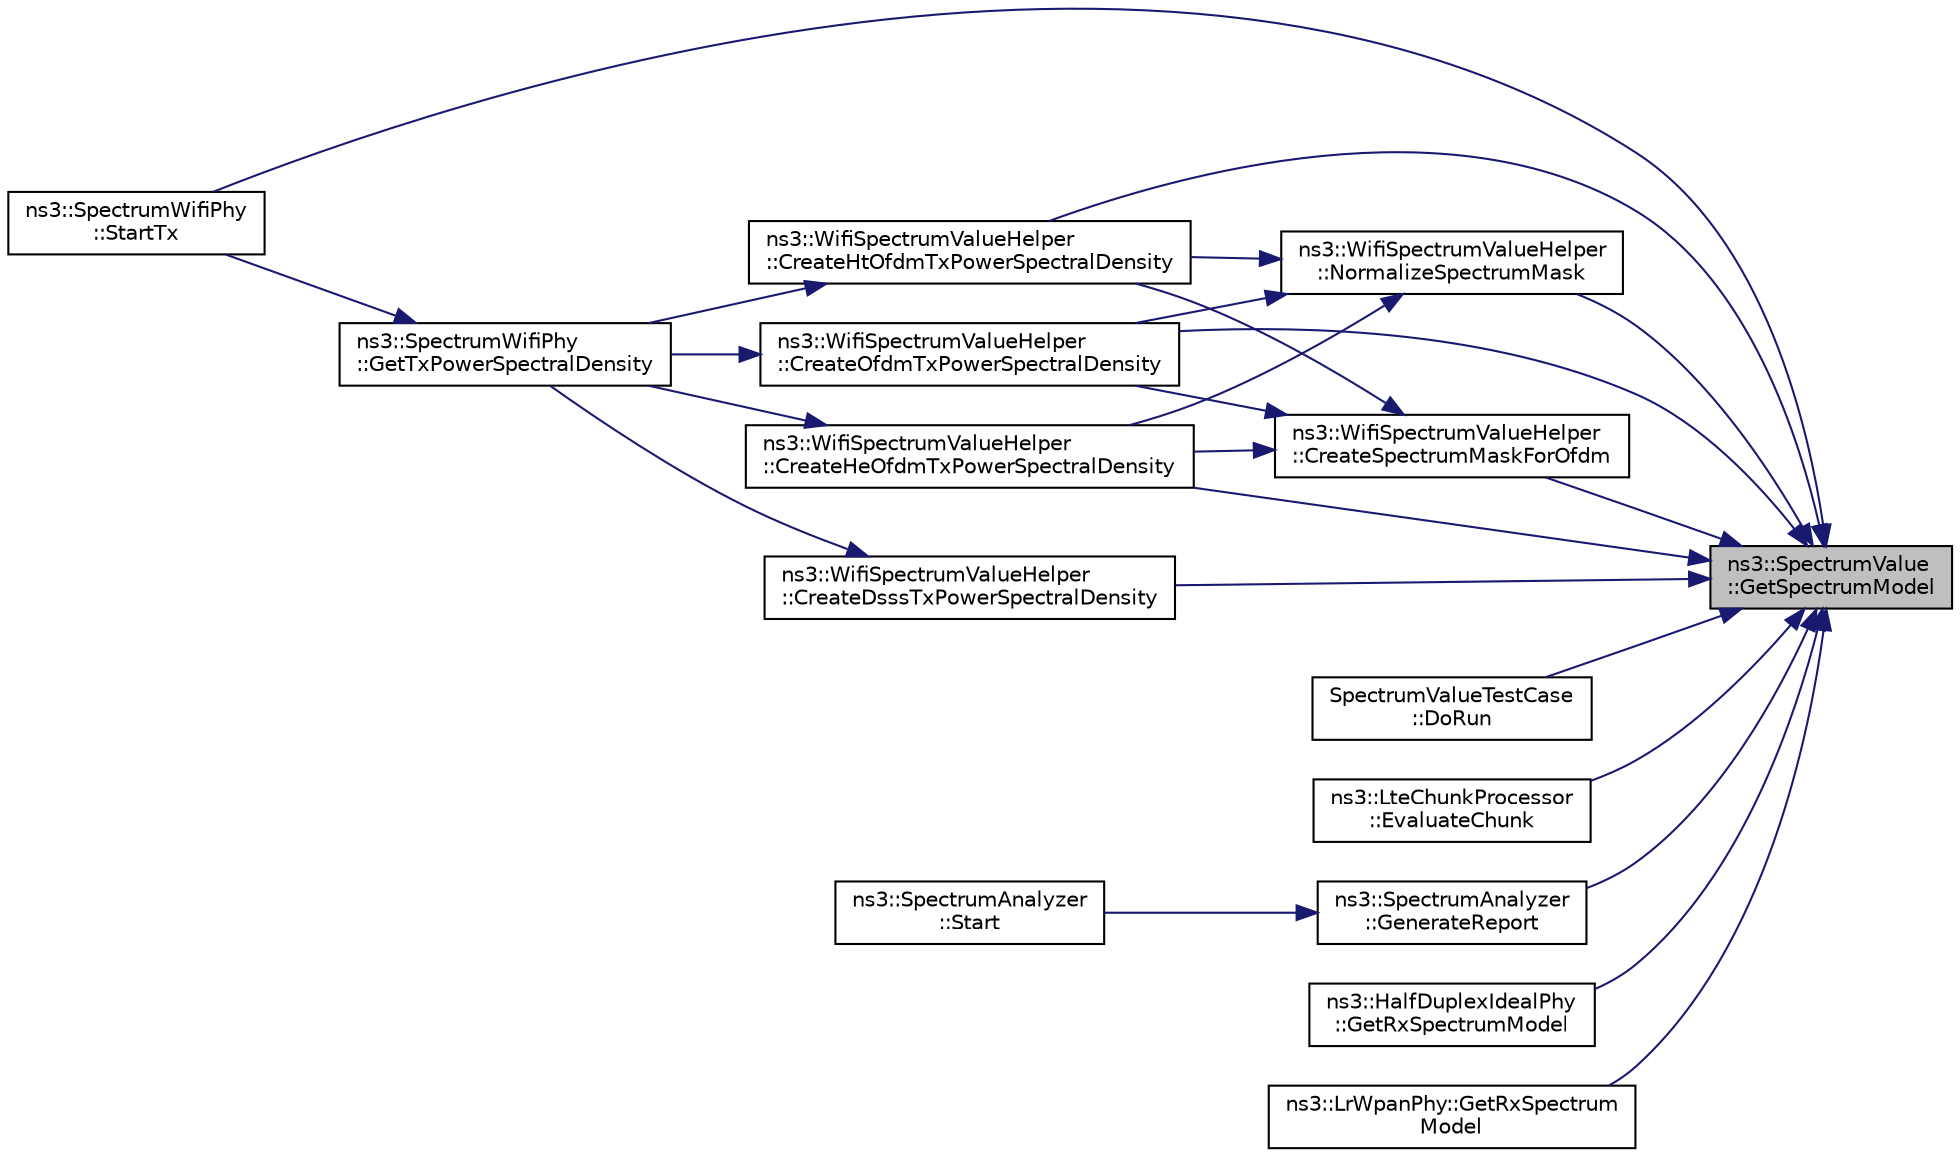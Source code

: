 digraph "ns3::SpectrumValue::GetSpectrumModel"
{
 // LATEX_PDF_SIZE
  edge [fontname="Helvetica",fontsize="10",labelfontname="Helvetica",labelfontsize="10"];
  node [fontname="Helvetica",fontsize="10",shape=record];
  rankdir="RL";
  Node1 [label="ns3::SpectrumValue\l::GetSpectrumModel",height=0.2,width=0.4,color="black", fillcolor="grey75", style="filled", fontcolor="black",tooltip=" "];
  Node1 -> Node2 [dir="back",color="midnightblue",fontsize="10",style="solid",fontname="Helvetica"];
  Node2 [label="ns3::WifiSpectrumValueHelper\l::CreateDsssTxPowerSpectralDensity",height=0.2,width=0.4,color="black", fillcolor="white", style="filled",URL="$classns3_1_1_wifi_spectrum_value_helper.html#a706cda1891b2a01f5a15fcdd19faeac7",tooltip="Create a transmit power spectral density corresponding to DSSS."];
  Node2 -> Node3 [dir="back",color="midnightblue",fontsize="10",style="solid",fontname="Helvetica"];
  Node3 [label="ns3::SpectrumWifiPhy\l::GetTxPowerSpectralDensity",height=0.2,width=0.4,color="black", fillcolor="white", style="filled",URL="$classns3_1_1_spectrum_wifi_phy.html#af7c8a563ff2863fea37501f98a81b945",tooltip=" "];
  Node3 -> Node4 [dir="back",color="midnightblue",fontsize="10",style="solid",fontname="Helvetica"];
  Node4 [label="ns3::SpectrumWifiPhy\l::StartTx",height=0.2,width=0.4,color="black", fillcolor="white", style="filled",URL="$classns3_1_1_spectrum_wifi_phy.html#a2506b7651bed80b5db10843389bab297",tooltip=" "];
  Node1 -> Node5 [dir="back",color="midnightblue",fontsize="10",style="solid",fontname="Helvetica"];
  Node5 [label="ns3::WifiSpectrumValueHelper\l::CreateHeOfdmTxPowerSpectralDensity",height=0.2,width=0.4,color="black", fillcolor="white", style="filled",URL="$classns3_1_1_wifi_spectrum_value_helper.html#acca944ea88c14ee8669a6b5bef802b5a",tooltip="Create a transmit power spectral density corresponding to OFDM High Efficiency (HE) (802...."];
  Node5 -> Node3 [dir="back",color="midnightblue",fontsize="10",style="solid",fontname="Helvetica"];
  Node1 -> Node6 [dir="back",color="midnightblue",fontsize="10",style="solid",fontname="Helvetica"];
  Node6 [label="ns3::WifiSpectrumValueHelper\l::CreateHtOfdmTxPowerSpectralDensity",height=0.2,width=0.4,color="black", fillcolor="white", style="filled",URL="$classns3_1_1_wifi_spectrum_value_helper.html#a3e92344d014f4d9e0dd5eb378d83c233",tooltip="Create a transmit power spectral density corresponding to OFDM High Throughput (HT) (802...."];
  Node6 -> Node3 [dir="back",color="midnightblue",fontsize="10",style="solid",fontname="Helvetica"];
  Node1 -> Node7 [dir="back",color="midnightblue",fontsize="10",style="solid",fontname="Helvetica"];
  Node7 [label="ns3::WifiSpectrumValueHelper\l::CreateOfdmTxPowerSpectralDensity",height=0.2,width=0.4,color="black", fillcolor="white", style="filled",URL="$classns3_1_1_wifi_spectrum_value_helper.html#a417b77822e470fef852941c82fa0c33d",tooltip="Create a transmit power spectral density corresponding to OFDM (802.11a/g)."];
  Node7 -> Node3 [dir="back",color="midnightblue",fontsize="10",style="solid",fontname="Helvetica"];
  Node1 -> Node8 [dir="back",color="midnightblue",fontsize="10",style="solid",fontname="Helvetica"];
  Node8 [label="ns3::WifiSpectrumValueHelper\l::CreateSpectrumMaskForOfdm",height=0.2,width=0.4,color="black", fillcolor="white", style="filled",URL="$classns3_1_1_wifi_spectrum_value_helper.html#aec7194335b0eee47e1e5f67df4d1971d",tooltip="Create a transmit power spectral density corresponding to OFDM transmit spectrum mask requirements fo..."];
  Node8 -> Node5 [dir="back",color="midnightblue",fontsize="10",style="solid",fontname="Helvetica"];
  Node8 -> Node6 [dir="back",color="midnightblue",fontsize="10",style="solid",fontname="Helvetica"];
  Node8 -> Node7 [dir="back",color="midnightblue",fontsize="10",style="solid",fontname="Helvetica"];
  Node1 -> Node9 [dir="back",color="midnightblue",fontsize="10",style="solid",fontname="Helvetica"];
  Node9 [label="SpectrumValueTestCase\l::DoRun",height=0.2,width=0.4,color="black", fillcolor="white", style="filled",URL="$class_spectrum_value_test_case.html#a9c8f444c8454b488a12e934a18fb9555",tooltip="Implementation to actually run this TestCase."];
  Node1 -> Node10 [dir="back",color="midnightblue",fontsize="10",style="solid",fontname="Helvetica"];
  Node10 [label="ns3::LteChunkProcessor\l::EvaluateChunk",height=0.2,width=0.4,color="black", fillcolor="white", style="filled",URL="$classns3_1_1_lte_chunk_processor.html#a8824858ef66b80bfa97c6059ca82822a",tooltip="Collect SpectrumValue and duration of signal."];
  Node1 -> Node11 [dir="back",color="midnightblue",fontsize="10",style="solid",fontname="Helvetica"];
  Node11 [label="ns3::SpectrumAnalyzer\l::GenerateReport",height=0.2,width=0.4,color="black", fillcolor="white", style="filled",URL="$classns3_1_1_spectrum_analyzer.html#a77ec2c9171d4074ab310bc2924e6450b",tooltip="Generates a report of the data collected so far."];
  Node11 -> Node12 [dir="back",color="midnightblue",fontsize="10",style="solid",fontname="Helvetica"];
  Node12 [label="ns3::SpectrumAnalyzer\l::Start",height=0.2,width=0.4,color="black", fillcolor="white", style="filled",URL="$classns3_1_1_spectrum_analyzer.html#a0576e43ca1e4630370d6d5952ea30bd5",tooltip="Start the spectrum analyzer."];
  Node1 -> Node13 [dir="back",color="midnightblue",fontsize="10",style="solid",fontname="Helvetica"];
  Node13 [label="ns3::HalfDuplexIdealPhy\l::GetRxSpectrumModel",height=0.2,width=0.4,color="black", fillcolor="white", style="filled",URL="$classns3_1_1_half_duplex_ideal_phy.html#a8455f9dc433d02795f1848bd50ff8262",tooltip=" "];
  Node1 -> Node14 [dir="back",color="midnightblue",fontsize="10",style="solid",fontname="Helvetica"];
  Node14 [label="ns3::LrWpanPhy::GetRxSpectrum\lModel",height=0.2,width=0.4,color="black", fillcolor="white", style="filled",URL="$classns3_1_1_lr_wpan_phy.html#a6083b11159b6b4214c6344fbddf96eec",tooltip=" "];
  Node1 -> Node15 [dir="back",color="midnightblue",fontsize="10",style="solid",fontname="Helvetica"];
  Node15 [label="ns3::WifiSpectrumValueHelper\l::NormalizeSpectrumMask",height=0.2,width=0.4,color="black", fillcolor="white", style="filled",URL="$classns3_1_1_wifi_spectrum_value_helper.html#ac51022689a4444005d0d019353104cdd",tooltip="Normalize the transmit spectrum mask generated by CreateSpectrumMaskForOfdm so that the total transmi..."];
  Node15 -> Node5 [dir="back",color="midnightblue",fontsize="10",style="solid",fontname="Helvetica"];
  Node15 -> Node6 [dir="back",color="midnightblue",fontsize="10",style="solid",fontname="Helvetica"];
  Node15 -> Node7 [dir="back",color="midnightblue",fontsize="10",style="solid",fontname="Helvetica"];
  Node1 -> Node4 [dir="back",color="midnightblue",fontsize="10",style="solid",fontname="Helvetica"];
}
